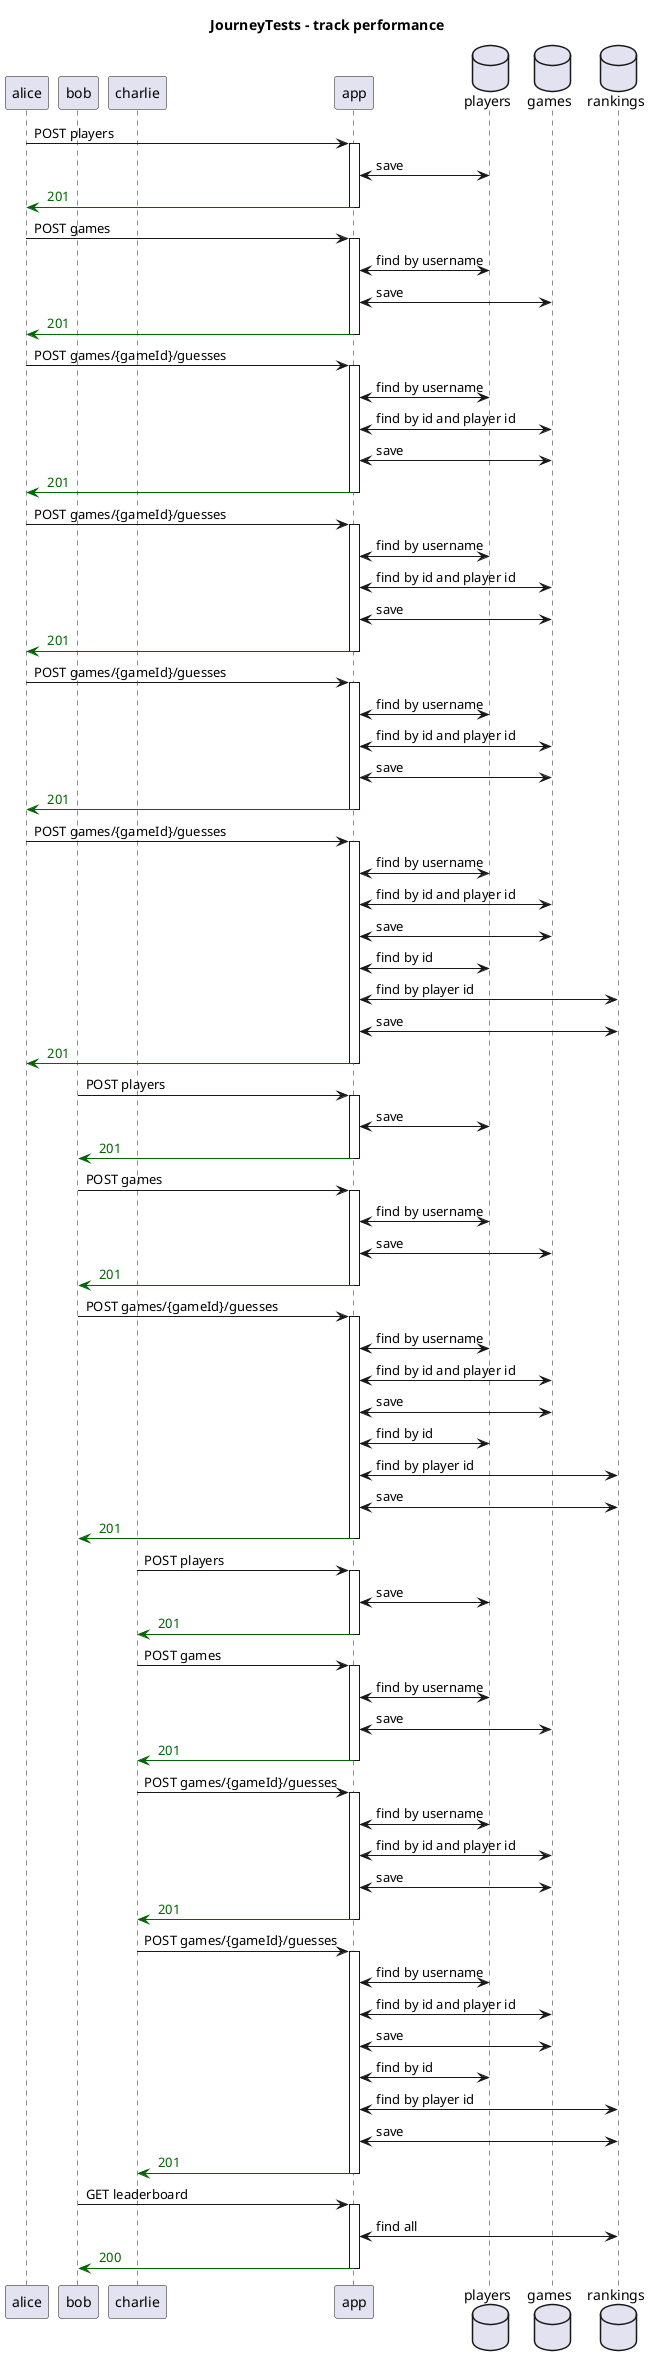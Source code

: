 @startuml
title JourneyTests - track performance
participant "alice"
participant "bob"
participant "charlie"
participant "app"
database "players"
database "games"
database "rankings"
"alice" -> "app": POST players
activate "app"
"app" <-> "players": save
"app" -[#DarkGreen]> "alice": <color:DarkGreen> 201 
deactivate "app"
"alice" -> "app": POST games
activate "app"
"app" <-> "players": find by username
"app" <-> "games": save
"app" -[#DarkGreen]> "alice": <color:DarkGreen> 201 
deactivate "app"
"alice" -> "app": POST games/{gameId}/guesses
activate "app"
"app" <-> "players": find by username
"app" <-> "games": find by id and player id
"app" <-> "games": save
"app" -[#DarkGreen]> "alice": <color:DarkGreen> 201 
deactivate "app"
"alice" -> "app": POST games/{gameId}/guesses
activate "app"
"app" <-> "players": find by username
"app" <-> "games": find by id and player id
"app" <-> "games": save
"app" -[#DarkGreen]> "alice": <color:DarkGreen> 201 
deactivate "app"
"alice" -> "app": POST games/{gameId}/guesses
activate "app"
"app" <-> "players": find by username
"app" <-> "games": find by id and player id
"app" <-> "games": save
"app" -[#DarkGreen]> "alice": <color:DarkGreen> 201 
deactivate "app"
"alice" -> "app": POST games/{gameId}/guesses
activate "app"
"app" <-> "players": find by username
"app" <-> "games": find by id and player id
"app" <-> "games": save
"app" <-> "players": find by id
"app" <-> "rankings": find by player id
"app" <-> "rankings": save
"app" -[#DarkGreen]> "alice": <color:DarkGreen> 201 
deactivate "app"
"bob" -> "app": POST players
activate "app"
"app" <-> "players": save
"app" -[#DarkGreen]> "bob": <color:DarkGreen> 201 
deactivate "app"
"bob" -> "app": POST games
activate "app"
"app" <-> "players": find by username
"app" <-> "games": save
"app" -[#DarkGreen]> "bob": <color:DarkGreen> 201 
deactivate "app"
"bob" -> "app": POST games/{gameId}/guesses
activate "app"
"app" <-> "players": find by username
"app" <-> "games": find by id and player id
"app" <-> "games": save
"app" <-> "players": find by id
"app" <-> "rankings": find by player id
"app" <-> "rankings": save
"app" -[#DarkGreen]> "bob": <color:DarkGreen> 201 
deactivate "app"
"charlie" -> "app": POST players
activate "app"
"app" <-> "players": save
"app" -[#DarkGreen]> "charlie": <color:DarkGreen> 201 
deactivate "app"
"charlie" -> "app": POST games
activate "app"
"app" <-> "players": find by username
"app" <-> "games": save
"app" -[#DarkGreen]> "charlie": <color:DarkGreen> 201 
deactivate "app"
"charlie" -> "app": POST games/{gameId}/guesses
activate "app"
"app" <-> "players": find by username
"app" <-> "games": find by id and player id
"app" <-> "games": save
"app" -[#DarkGreen]> "charlie": <color:DarkGreen> 201 
deactivate "app"
"charlie" -> "app": POST games/{gameId}/guesses
activate "app"
"app" <-> "players": find by username
"app" <-> "games": find by id and player id
"app" <-> "games": save
"app" <-> "players": find by id
"app" <-> "rankings": find by player id
"app" <-> "rankings": save
"app" -[#DarkGreen]> "charlie": <color:DarkGreen> 201 
deactivate "app"
"bob" -> "app": GET leaderboard
activate "app"
"app" <-> "rankings": find all
"app" -[#DarkGreen]> "bob": <color:DarkGreen> 200 
deactivate "app"
@enduml